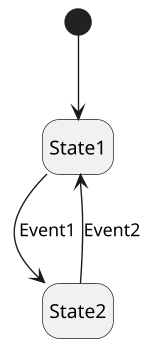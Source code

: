 @startuml
'https://plantuml.com/state-diagram

scale 150 width
hide empty description
[*] --> State1

State1 --> State2: Event1
State2 --> State1: Event2
@enduml